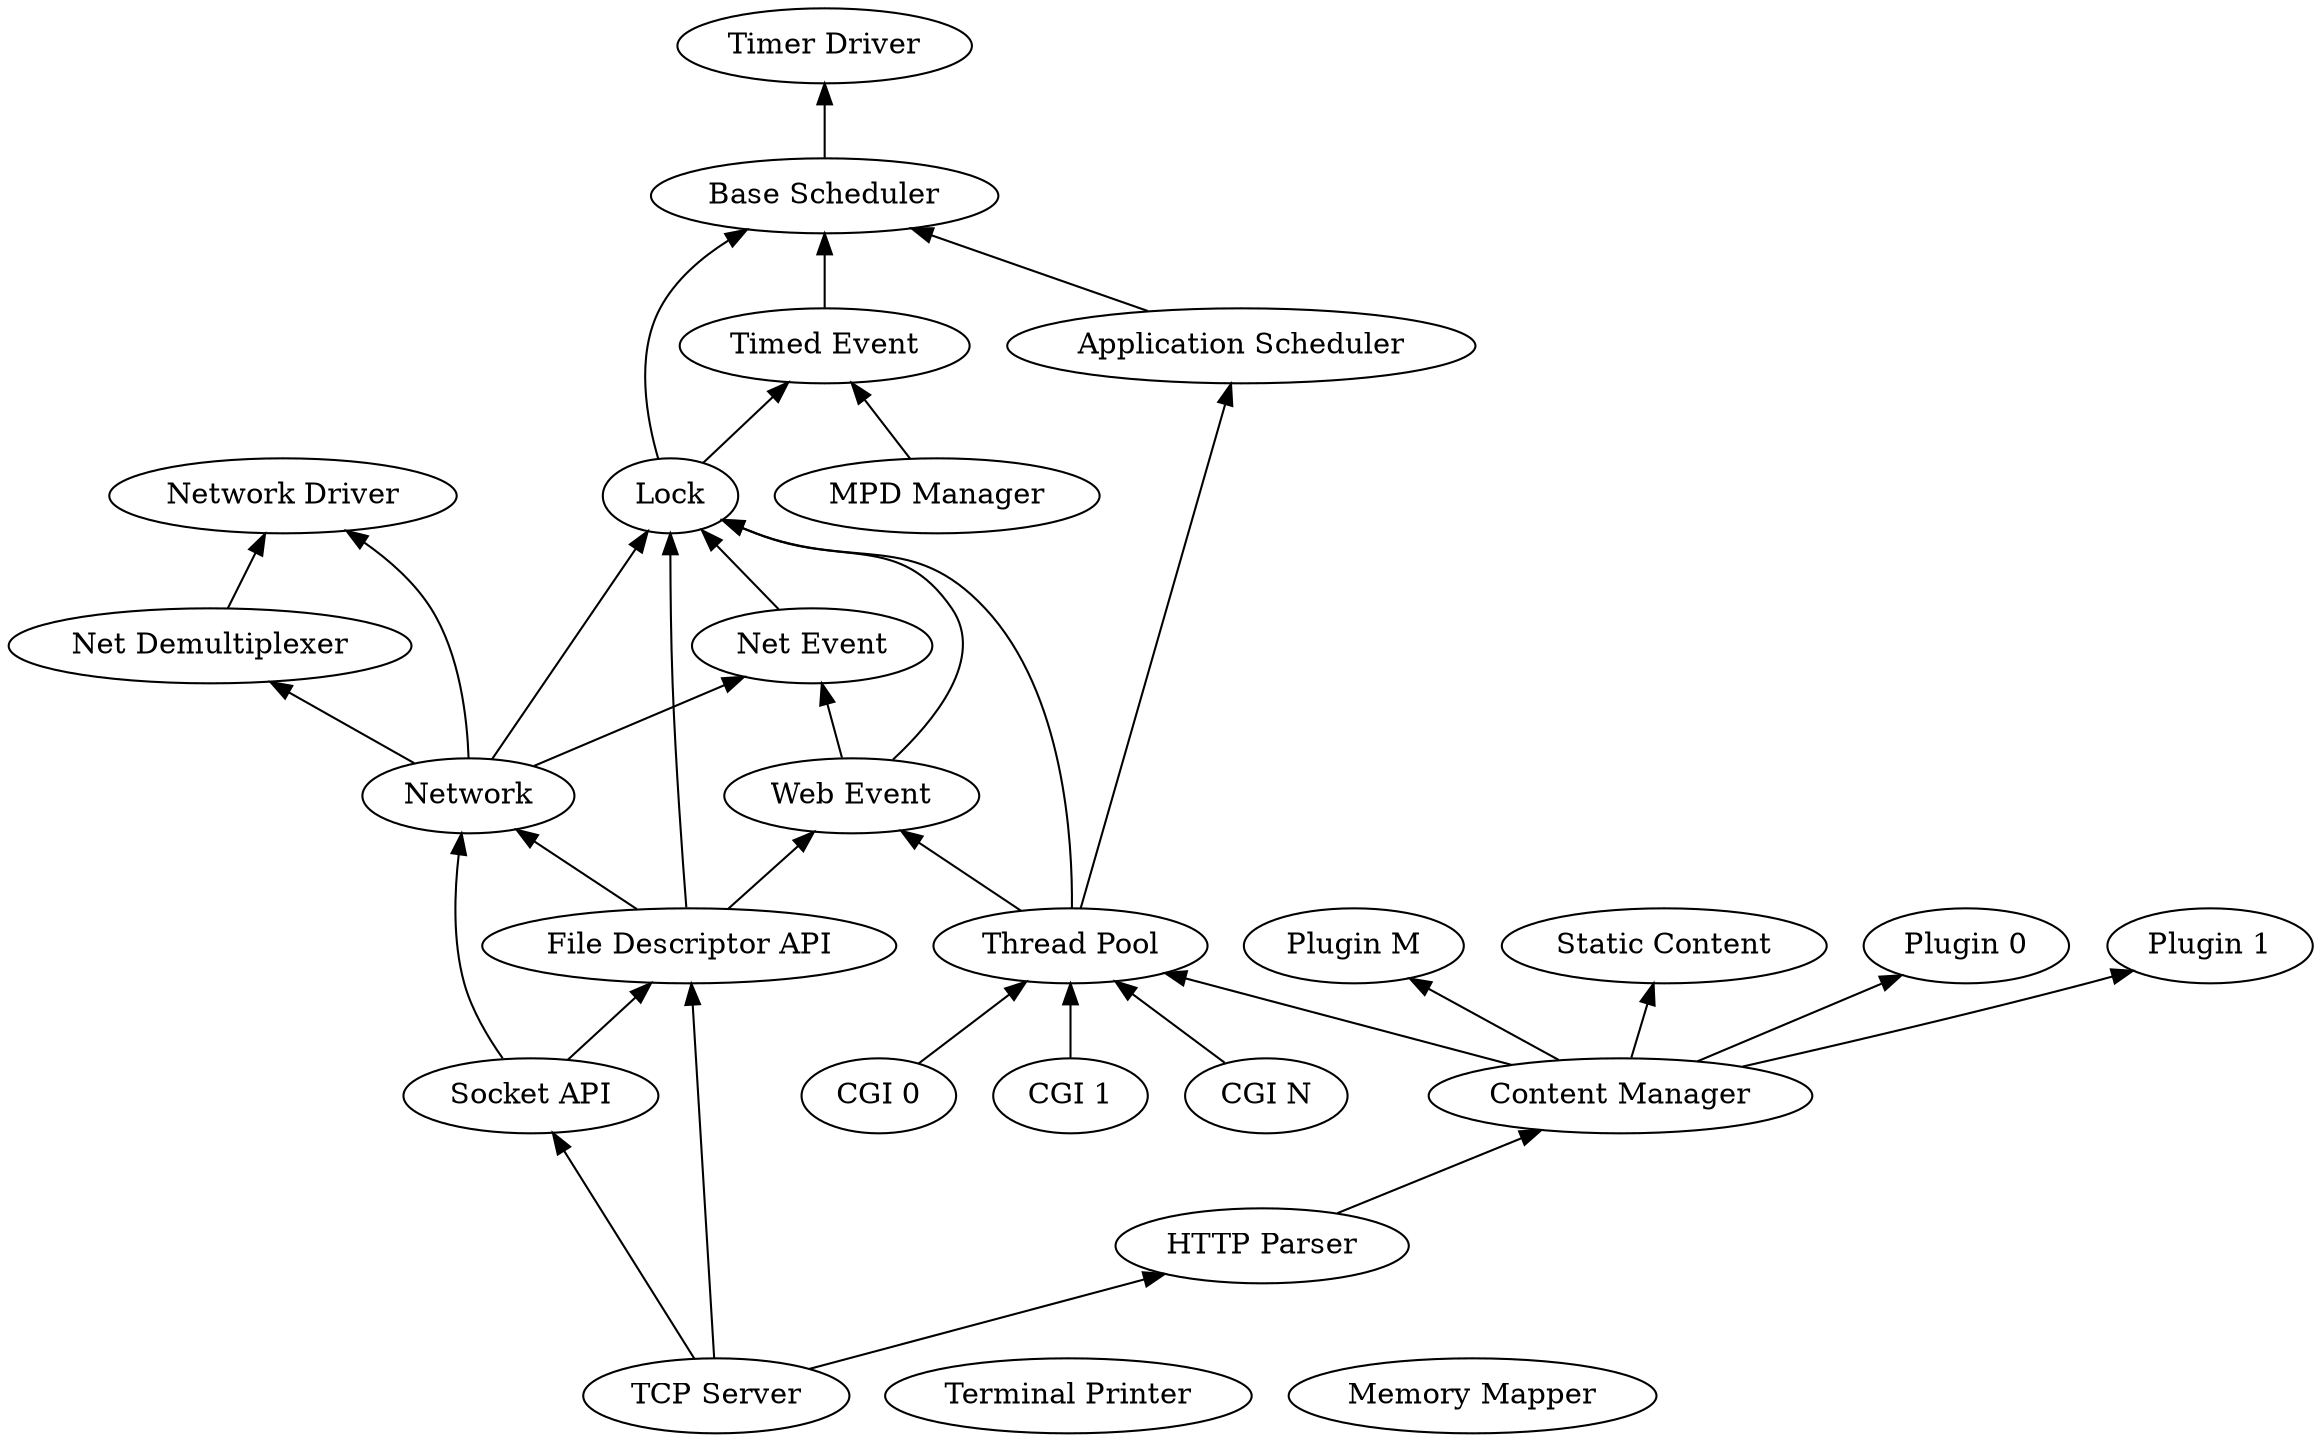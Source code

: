 digraph web_server {
	overlap=false;
//	overlap=scale;
	splines=true;
	rankdir=BT;
	
	"TCP Server";
	"Network";
	"Socket API";
	"File Descriptor API";
	"HTTP Parser";
	"CGI 0";
	"CGI 1";
	"CGI N";
	"Thread Pool";
	"Static Content";
	"Plugin 0";
	"Plugin 1";
	"Plugin M";
	"Base Scheduler";
	"Application Scheduler";
	"Web Event";
	"Net Event";
	"Timed Event";
	"Terminal Printer";
	"Lock";
	"MPD Manager";
	"Memory Mapper";
	"Content Manager";

	subgraph Kernel {
		color=black;
		"Net Demultiplexer";
		"Network Driver";
		"Timer Driver";
	};

	"TCP Server" -> "Socket API";
	"TCP Server" -> "File Descriptor API";
	"Socket API" -> "File Descriptor API";
	"TCP Server" -> "HTTP Parser";
	"HTTP Parser" -> "Content Manager";
	"Content Manager" -> "Static Content";
	"Content Manager" -> "Plugin 0";
	"Content Manager" -> "Plugin 1";
	"Content Manager" -> "Plugin M";
	"Content Manager" -> "Thread Pool";
	"CGI 0" -> "Thread Pool";
	"CGI 1" -> "Thread Pool";
	"CGI N" -> "Thread Pool";
	"Thread Pool" -> "Application Scheduler";
	"Application Scheduler" -> "Base Scheduler";
	"Thread Pool" -> "Web Event";
	"Socket API" -> "Network";
	"File Descriptor API" -> "Network";
	"File Descriptor API" -> "Web Event";
	"Network" -> "Net Event";
	"Web Event" -> "Net Event";
	"Web Event" -> "Lock";
	"Net Event" -> "Lock";
	"Lock" -> "Timed Event";
	"Lock" -> "Base Scheduler";
	"Timed Event" -> "Base Scheduler";
	"Network" -> "Lock";
	"Thread Pool" -> "Lock";
	"File Descriptor API" -> "Lock";
//	"Network" -> "Net Demultiplexer";
	"Network" -> "Net Demultiplexer" -> "Network Driver";
	"Network" -> "Network Driver";
	"Base Scheduler" -> "Timer Driver";

	"MPD Manager" -> "Timed Event";	

/*
	"Network" -> "Memory Mapper";
	"Socket API" -> "Memory Mapper";
	"File Descriptor API" -> "Memory Mapper";
	"TCP Server" -> "Memory Mapper";
	"HTTP Parser" -> "Memory Mapper";
	"CGI 0" -> "Memory Mapper";
	"CGI 1" -> "Memory Mapper";
	"CGI N" -> "Memory Mapper";
	"Thread Pool" -> "Memory Mapper";
	"Static Content" -> "Memory Mapper";
	"Plugin 0" -> "Memory Mapper";
	"Plugin 1" -> "Memory Mapper";
	"Plugin M" -> "Memory Mapper";
	"Base Scheduler" -> "Memory Mapper";
	"Application Scheduler" -> "Memory Mapper";
	"Web Event" -> "Memory Mapper";
	"Net Event" -> "Memory Mapper";
	"Timed Event" -> "Memory Mapper";
	"Terminal Printer" -> "Memory Mapper";
	"Lock" -> "Memory Mapper";
	"MPD Manager" -> "Memory Mapper";
	"Content Manager" -> "Memory Mapper";

	"Network" -> "Terminal Printer";
	"Socket API" -> "Terminal Printer";
	"File Descriptor API" -> "Terminal Printer";
	"TCP Server" -> "Terminal Printer";
	"HTTP Parser" -> "Terminal Printer";
	"CGI 0" -> "Terminal Printer";
	"CGI 1" -> "Terminal Printer";
	"CGI N" -> "Terminal Printer";
	"Thread Pool" -> "Terminal Printer";
	"Static Content" -> "Terminal Printer";
	"Plugin 0" -> "Terminal Printer";
	"Plugin 1" -> "Terminal Printer";
	"Plugin M" -> "Terminal Printer";
	"Base Scheduler" -> "Terminal Printer";
	"Application Scheduler" -> "Terminal Printer";
	"Web Event" -> "Terminal Printer";
	"Net Event" -> "Terminal Printer";
	"Timed Event" -> "Terminal Printer";
	"Lock" -> "Terminal Printer";
	"MPD Manager" -> "Terminal Printer";
	"Content Manager" -> "Terminal Printer";
*/
}
